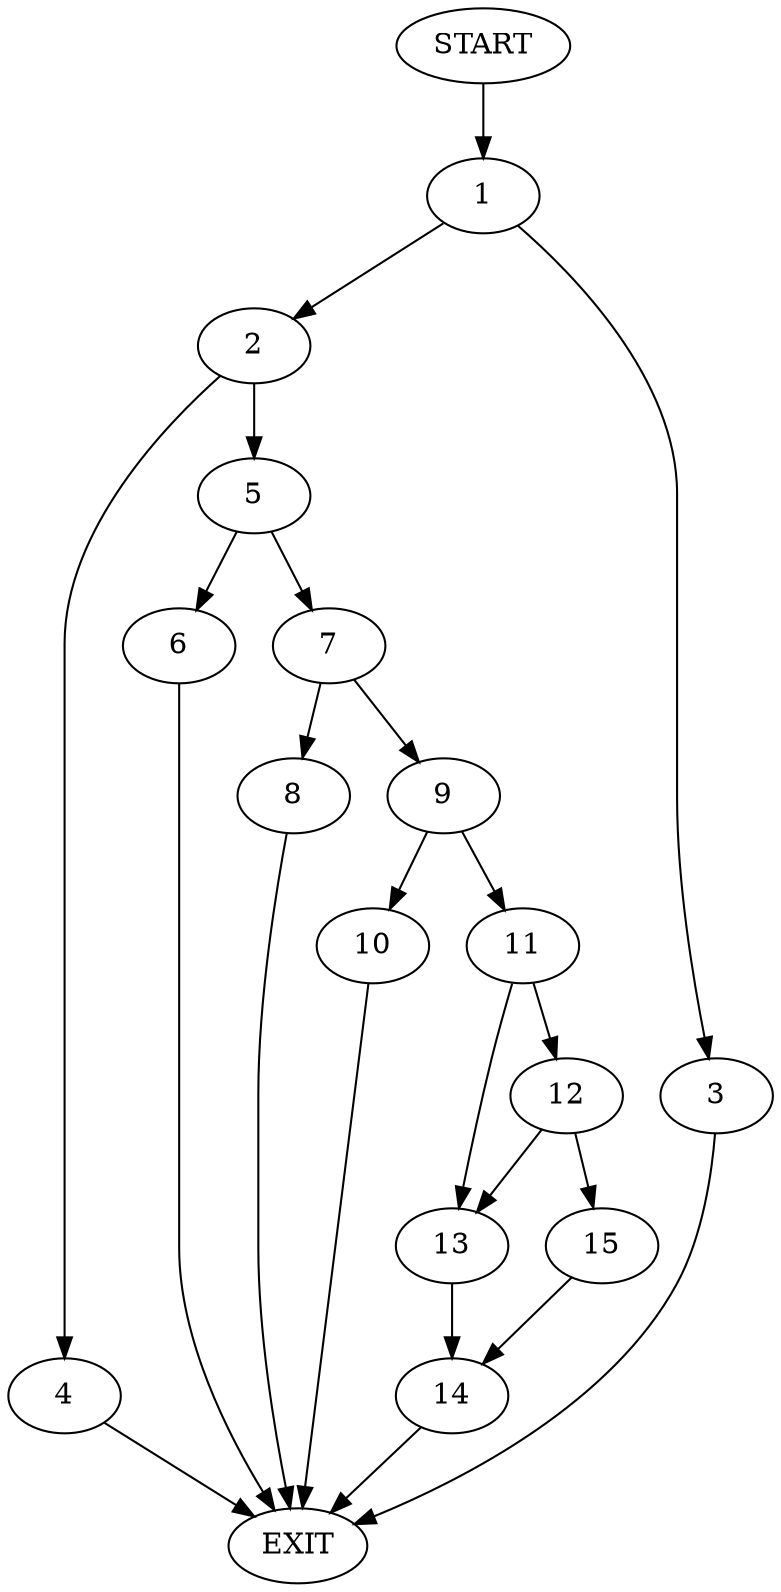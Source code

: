digraph {
0 [label="START"]
16 [label="EXIT"]
0 -> 1
1 -> 2
1 -> 3
3 -> 16
2 -> 4
2 -> 5
4 -> 16
5 -> 6
5 -> 7
6 -> 16
7 -> 8
7 -> 9
9 -> 10
9 -> 11
8 -> 16
10 -> 16
11 -> 12
11 -> 13
13 -> 14
12 -> 15
12 -> 13
15 -> 14
14 -> 16
}
